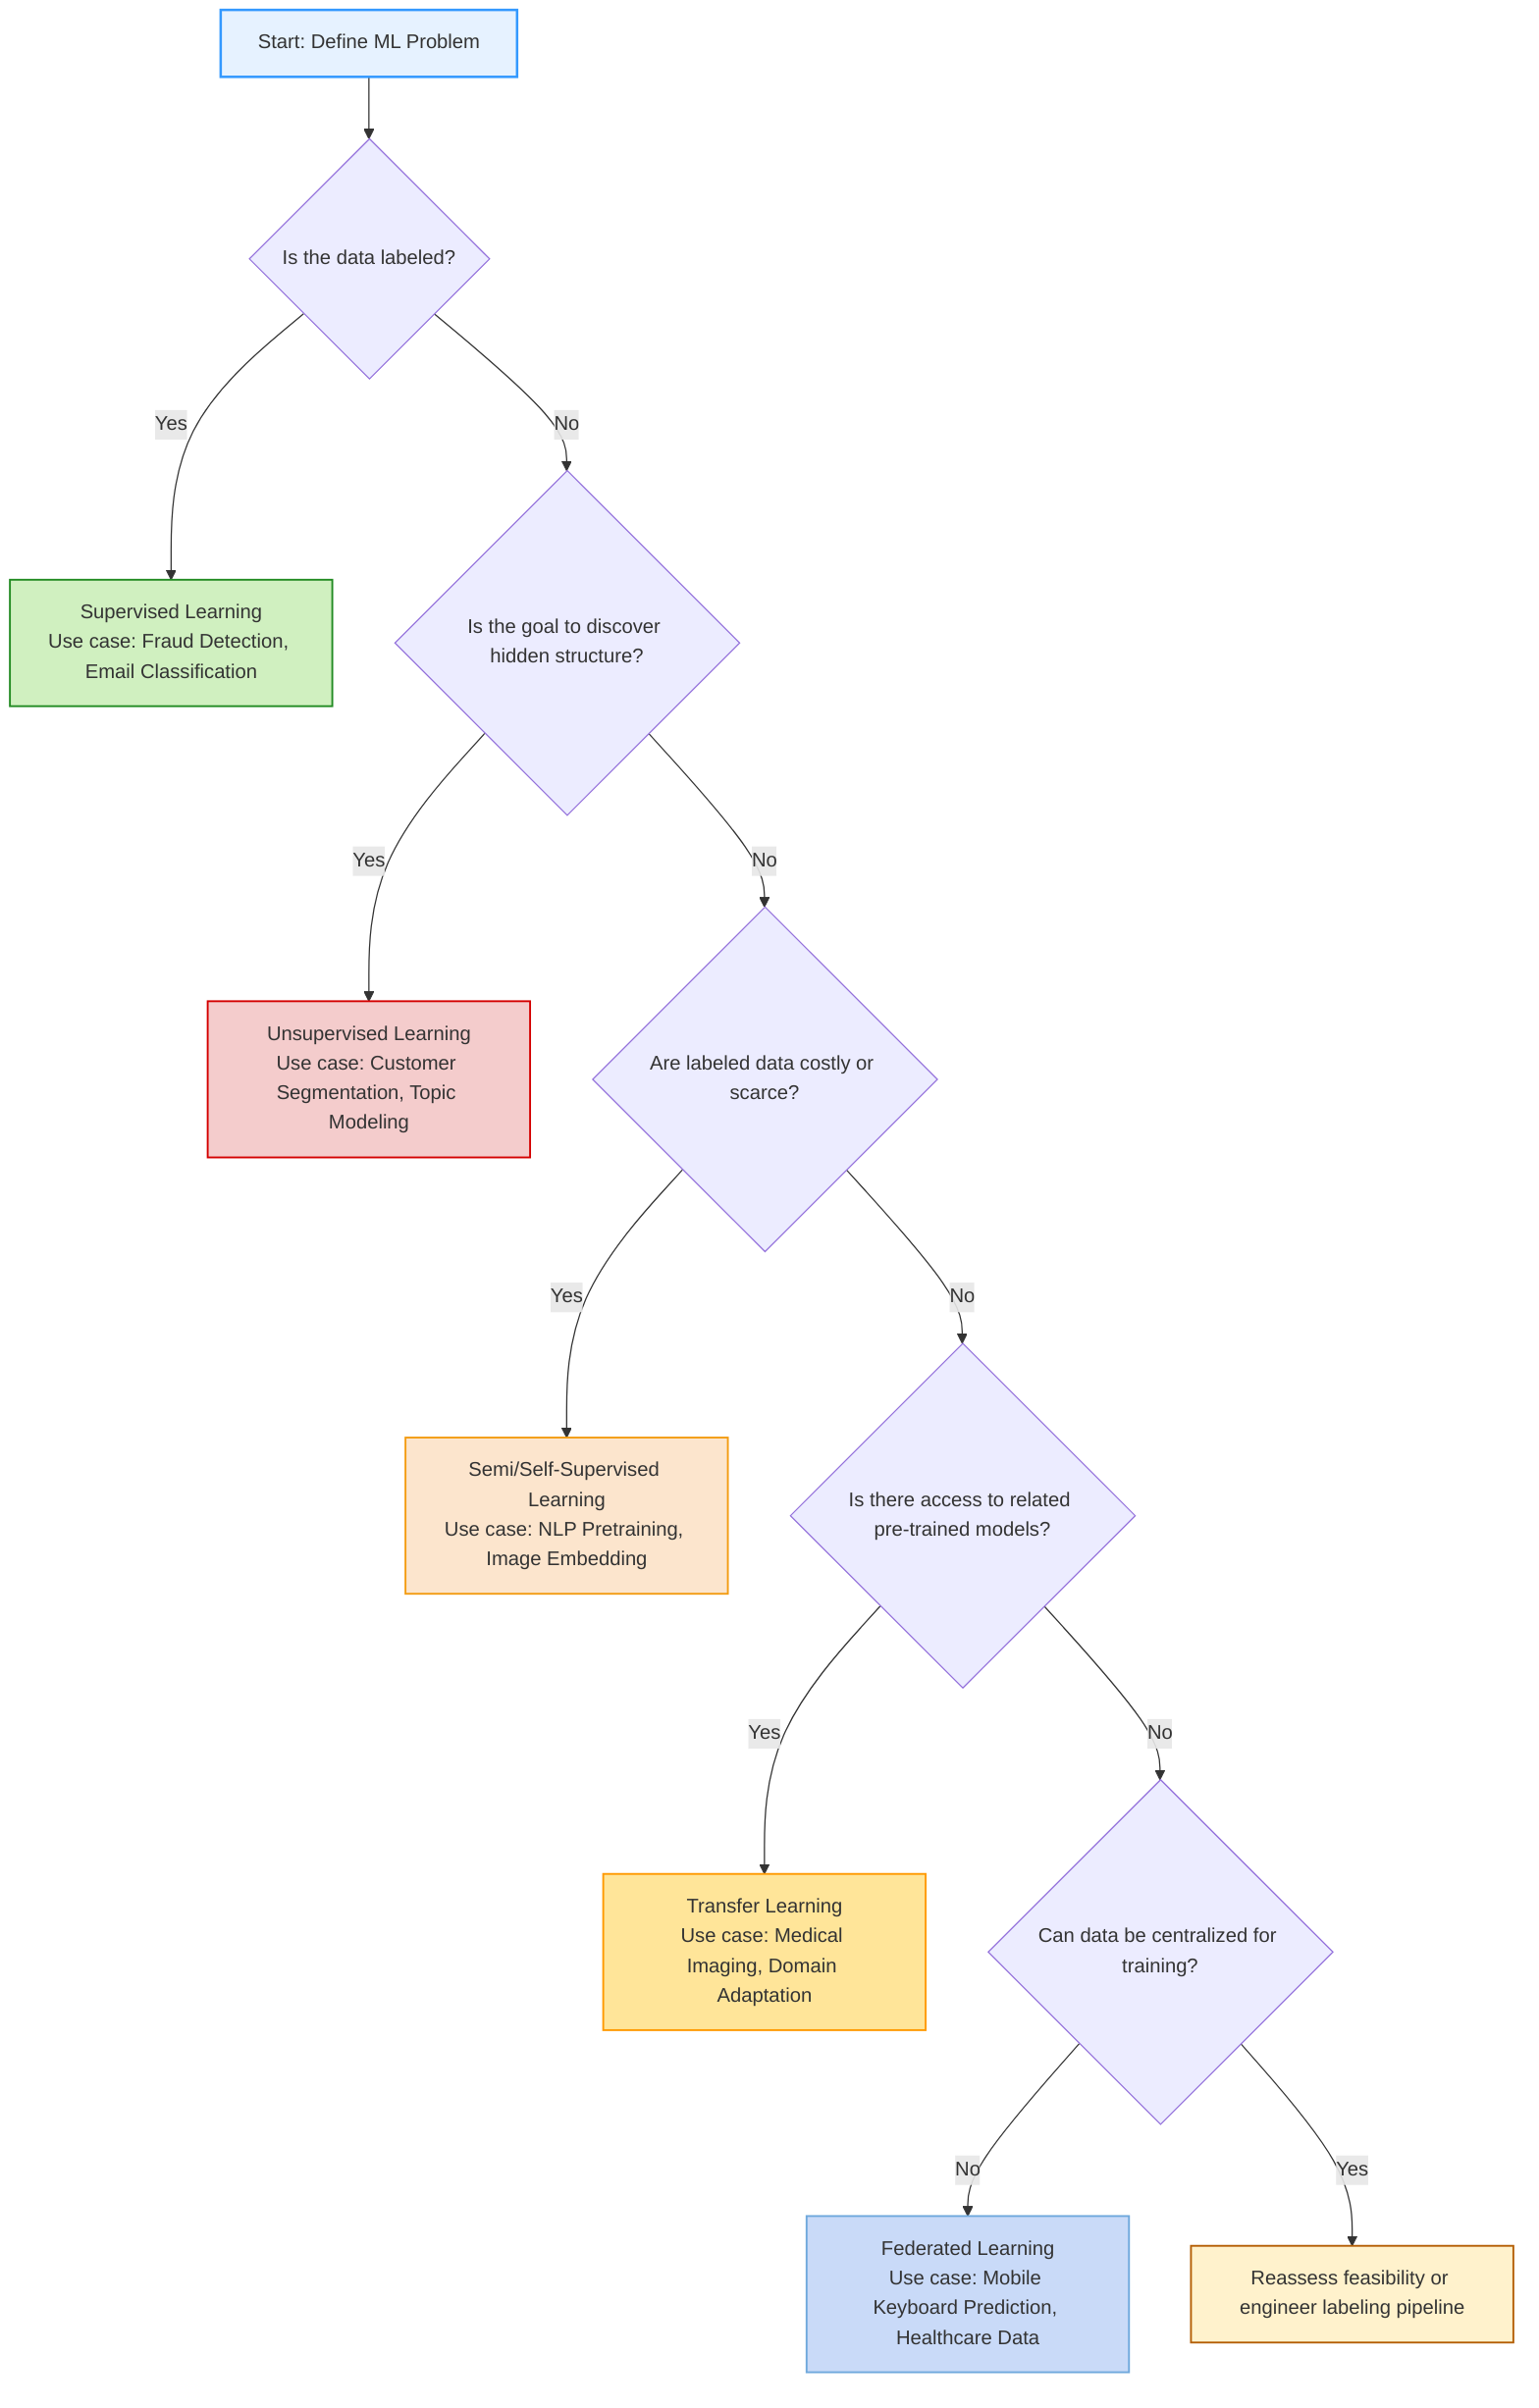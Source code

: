 flowchart TD
    A[Start: Define ML Problem] --> B{Is the data labeled?}
    B -->|Yes| C[Supervised Learning<br/>Use case: Fraud Detection, Email Classification]
    B -->|No| D{Is the goal to discover hidden structure?}
    D -->|Yes| E[Unsupervised Learning<br/>Use case: Customer Segmentation, Topic Modeling]
    D -->|No| F{Are labeled data costly or scarce?}
    F -->|Yes| G[Semi/Self-Supervised Learning<br/>Use case: NLP Pretraining, Image Embedding]
    F -->|No| H{Is there access to related pre-trained models?}
    H -->|Yes| I[Transfer Learning<br/>Use case: Medical Imaging, Domain Adaptation]
    H -->|No| J{Can data be centralized for training?}
    J -->|No| K[Federated Learning<br/>Use case: Mobile Keyboard Prediction, Healthcare Data]
    J -->|Yes| L[Reassess feasibility or engineer labeling pipeline]

    style A fill:#e6f2ff,stroke:#3399ff,stroke-width:2px
    style C fill:#d0f0c0,stroke:#228B22,stroke-width:1.5px
    style E fill:#f4cccc,stroke:#d40000,stroke-width:1.5px
    style G fill:#fce5cd,stroke:#f39c12,stroke-width:1.5px
    style I fill:#ffe599,stroke:#ff9900,stroke-width:1.5px
    style K fill:#c9daf8,stroke:#6fa8dc,stroke-width:1.5px
    style L fill:#fff2cc,stroke:#b45f06,stroke-width:1.5px
